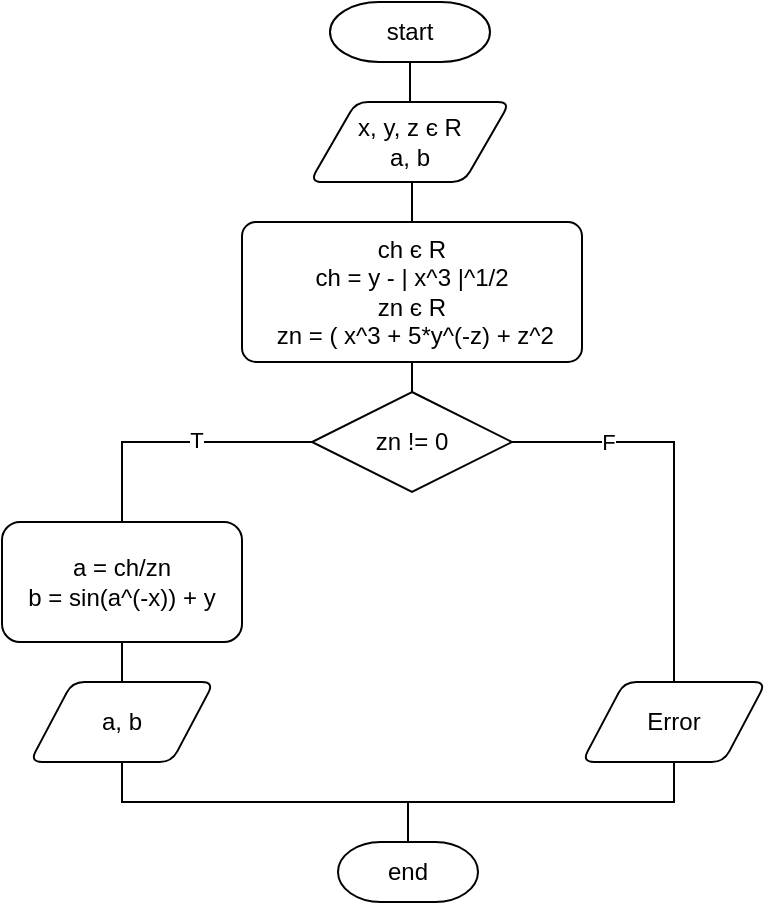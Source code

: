 <mxfile version="15.5.6" type="github" pages="2"><diagram id="QHO5iVVv6n4WQkDFUPm5" name="Завдання 1"><mxGraphModel dx="946" dy="645" grid="1" gridSize="10" guides="1" tooltips="1" connect="1" arrows="1" fold="1" page="1" pageScale="1" pageWidth="827" pageHeight="1169" math="0" shadow="0"><root><mxCell id="0"/><mxCell id="1" parent="0"/><mxCell id="q0TJtSoYPNFq0nA3VrgX-5" style="edgeStyle=orthogonalEdgeStyle;rounded=0;orthogonalLoop=1;jettySize=auto;html=1;exitX=0.5;exitY=1;exitDx=0;exitDy=0;exitPerimeter=0;entryX=0.5;entryY=0;entryDx=0;entryDy=0;endArrow=none;endFill=0;" parent="1" source="q0TJtSoYPNFq0nA3VrgX-1" target="q0TJtSoYPNFq0nA3VrgX-2" edge="1"><mxGeometry relative="1" as="geometry"/></mxCell><mxCell id="q0TJtSoYPNFq0nA3VrgX-1" value="start" style="strokeWidth=1;html=1;shape=mxgraph.flowchart.terminator;whiteSpace=wrap;" parent="1" vertex="1"><mxGeometry x="374" y="140" width="80" height="30" as="geometry"/></mxCell><mxCell id="kXoYsqr-stDPLjiQyD04-3" style="edgeStyle=orthogonalEdgeStyle;rounded=0;orthogonalLoop=1;jettySize=auto;html=1;exitX=0.5;exitY=1;exitDx=0;exitDy=0;entryX=0.5;entryY=0;entryDx=0;entryDy=0;endArrow=none;endFill=0;" parent="1" source="q0TJtSoYPNFq0nA3VrgX-2" target="q0TJtSoYPNFq0nA3VrgX-10" edge="1"><mxGeometry relative="1" as="geometry"/></mxCell><mxCell id="q0TJtSoYPNFq0nA3VrgX-2" value="x, y, z є R&lt;br&gt;a, b" style="shape=parallelogram;html=1;strokeWidth=1;perimeter=parallelogramPerimeter;whiteSpace=wrap;rounded=1;arcSize=12;size=0.23;" parent="1" vertex="1"><mxGeometry x="364" y="190" width="100" height="40" as="geometry"/></mxCell><mxCell id="kXoYsqr-stDPLjiQyD04-8" style="edgeStyle=orthogonalEdgeStyle;rounded=0;orthogonalLoop=1;jettySize=auto;html=1;exitX=0;exitY=0.5;exitDx=0;exitDy=0;exitPerimeter=0;entryX=0.5;entryY=0;entryDx=0;entryDy=0;endArrow=none;endFill=0;" parent="1" source="q0TJtSoYPNFq0nA3VrgX-6" target="kXoYsqr-stDPLjiQyD04-7" edge="1"><mxGeometry relative="1" as="geometry"/></mxCell><mxCell id="kXoYsqr-stDPLjiQyD04-9" value="T" style="edgeLabel;html=1;align=center;verticalAlign=middle;resizable=0;points=[];" parent="kXoYsqr-stDPLjiQyD04-8" vertex="1" connectable="0"><mxGeometry x="-0.138" y="-1" relative="1" as="geometry"><mxPoint as="offset"/></mxGeometry></mxCell><mxCell id="kXoYsqr-stDPLjiQyD04-11" style="edgeStyle=orthogonalEdgeStyle;rounded=0;orthogonalLoop=1;jettySize=auto;html=1;exitX=1;exitY=0.5;exitDx=0;exitDy=0;exitPerimeter=0;entryX=0.5;entryY=0;entryDx=0;entryDy=0;endArrow=none;endFill=0;" parent="1" source="q0TJtSoYPNFq0nA3VrgX-6" target="kXoYsqr-stDPLjiQyD04-2" edge="1"><mxGeometry relative="1" as="geometry"/></mxCell><mxCell id="kXoYsqr-stDPLjiQyD04-12" value="F" style="edgeLabel;html=1;align=center;verticalAlign=middle;resizable=0;points=[];" parent="kXoYsqr-stDPLjiQyD04-11" vertex="1" connectable="0"><mxGeometry x="-0.522" relative="1" as="geometry"><mxPoint as="offset"/></mxGeometry></mxCell><mxCell id="q0TJtSoYPNFq0nA3VrgX-6" value="zn != 0" style="strokeWidth=1;html=1;shape=mxgraph.flowchart.decision;whiteSpace=wrap;" parent="1" vertex="1"><mxGeometry x="365" y="335" width="100" height="50" as="geometry"/></mxCell><mxCell id="q0TJtSoYPNFq0nA3VrgX-8" style="edgeStyle=orthogonalEdgeStyle;rounded=0;orthogonalLoop=1;jettySize=auto;html=1;exitX=0.5;exitY=1;exitDx=0;exitDy=0;exitPerimeter=0;endArrow=none;endFill=0;" parent="1" source="q0TJtSoYPNFq0nA3VrgX-6" target="q0TJtSoYPNFq0nA3VrgX-6" edge="1"><mxGeometry relative="1" as="geometry"/></mxCell><mxCell id="kXoYsqr-stDPLjiQyD04-5" style="edgeStyle=orthogonalEdgeStyle;rounded=0;orthogonalLoop=1;jettySize=auto;html=1;exitX=0.5;exitY=1;exitDx=0;exitDy=0;entryX=0.5;entryY=0;entryDx=0;entryDy=0;entryPerimeter=0;endArrow=none;endFill=0;" parent="1" source="q0TJtSoYPNFq0nA3VrgX-10" target="q0TJtSoYPNFq0nA3VrgX-6" edge="1"><mxGeometry relative="1" as="geometry"/></mxCell><mxCell id="q0TJtSoYPNFq0nA3VrgX-10" value="ch є R&lt;br&gt;ch = y - | x^3 |^1/2&lt;br&gt;zn&amp;nbsp;є R&lt;br&gt;&amp;nbsp;zn = ( x^3 + 5*y^(-z) + z^2" style="rounded=1;whiteSpace=wrap;html=1;absoluteArcSize=1;arcSize=14;strokeWidth=1;" parent="1" vertex="1"><mxGeometry x="330" y="250" width="170" height="70" as="geometry"/></mxCell><mxCell id="kXoYsqr-stDPLjiQyD04-13" style="edgeStyle=orthogonalEdgeStyle;rounded=0;orthogonalLoop=1;jettySize=auto;html=1;exitX=0.5;exitY=1;exitDx=0;exitDy=0;entryX=0.5;entryY=0;entryDx=0;entryDy=0;entryPerimeter=0;endArrow=none;endFill=0;" parent="1" source="q0TJtSoYPNFq0nA3VrgX-13" target="q0TJtSoYPNFq0nA3VrgX-16" edge="1"><mxGeometry relative="1" as="geometry"/></mxCell><mxCell id="q0TJtSoYPNFq0nA3VrgX-13" value="a, b" style="shape=parallelogram;html=1;strokeWidth=1;perimeter=parallelogramPerimeter;whiteSpace=wrap;rounded=1;arcSize=12;size=0.23;" parent="1" vertex="1"><mxGeometry x="224" y="480" width="92" height="40" as="geometry"/></mxCell><mxCell id="q0TJtSoYPNFq0nA3VrgX-16" value="end" style="strokeWidth=1;html=1;shape=mxgraph.flowchart.terminator;whiteSpace=wrap;" parent="1" vertex="1"><mxGeometry x="378" y="560" width="70" height="30" as="geometry"/></mxCell><mxCell id="kXoYsqr-stDPLjiQyD04-14" style="edgeStyle=orthogonalEdgeStyle;rounded=0;orthogonalLoop=1;jettySize=auto;html=1;exitX=0.5;exitY=1;exitDx=0;exitDy=0;endArrow=none;endFill=0;" parent="1" source="kXoYsqr-stDPLjiQyD04-2" edge="1"><mxGeometry relative="1" as="geometry"><mxPoint x="410" y="540" as="targetPoint"/><Array as="points"><mxPoint x="546" y="540"/></Array></mxGeometry></mxCell><mxCell id="kXoYsqr-stDPLjiQyD04-2" value="Error" style="shape=parallelogram;html=1;strokeWidth=1;perimeter=parallelogramPerimeter;whiteSpace=wrap;rounded=1;arcSize=12;size=0.23;" parent="1" vertex="1"><mxGeometry x="500" y="480" width="92" height="40" as="geometry"/></mxCell><mxCell id="kXoYsqr-stDPLjiQyD04-10" style="edgeStyle=orthogonalEdgeStyle;rounded=0;orthogonalLoop=1;jettySize=auto;html=1;exitX=0.5;exitY=1;exitDx=0;exitDy=0;entryX=0.5;entryY=0;entryDx=0;entryDy=0;endArrow=none;endFill=0;" parent="1" source="kXoYsqr-stDPLjiQyD04-7" target="q0TJtSoYPNFq0nA3VrgX-13" edge="1"><mxGeometry relative="1" as="geometry"/></mxCell><mxCell id="kXoYsqr-stDPLjiQyD04-7" value="a = ch/zn&lt;br&gt;b = sin(a^(-x)) + y" style="rounded=1;whiteSpace=wrap;html=1;" parent="1" vertex="1"><mxGeometry x="210" y="400" width="120" height="60" as="geometry"/></mxCell></root></mxGraphModel></diagram><diagram id="7WRIl9XUoEoJtN2Lx1Mn" name="Завдання 2"><mxGraphModel dx="946" dy="645" grid="1" gridSize="10" guides="1" tooltips="1" connect="1" arrows="1" fold="1" page="1" pageScale="1" pageWidth="827" pageHeight="1169" math="0" shadow="0"><root><mxCell id="qN0b9PBDhYJ8KRK4E0lM-0"/><mxCell id="qN0b9PBDhYJ8KRK4E0lM-1" parent="qN0b9PBDhYJ8KRK4E0lM-0"/><mxCell id="_SmRuDnTzsaZjNG32IiH-2" style="edgeStyle=orthogonalEdgeStyle;rounded=0;orthogonalLoop=1;jettySize=auto;html=1;exitX=0.5;exitY=1;exitDx=0;exitDy=0;exitPerimeter=0;entryX=0.5;entryY=0;entryDx=0;entryDy=0;endArrow=none;endFill=0;" parent="qN0b9PBDhYJ8KRK4E0lM-1" source="_SmRuDnTzsaZjNG32IiH-0" target="_SmRuDnTzsaZjNG32IiH-1" edge="1"><mxGeometry relative="1" as="geometry"/></mxCell><mxCell id="_SmRuDnTzsaZjNG32IiH-0" value="start" style="strokeWidth=1;html=1;shape=mxgraph.flowchart.start_2;whiteSpace=wrap;" parent="qN0b9PBDhYJ8KRK4E0lM-1" vertex="1"><mxGeometry x="384" y="30" width="60" height="20" as="geometry"/></mxCell><mxCell id="fnRSVF5cPiXBX2AjHpUT-1" style="edgeStyle=orthogonalEdgeStyle;rounded=0;orthogonalLoop=1;jettySize=auto;html=1;exitX=0.5;exitY=1;exitDx=0;exitDy=0;entryX=0.5;entryY=0;entryDx=0;entryDy=0;entryPerimeter=0;endArrow=none;endFill=0;" parent="qN0b9PBDhYJ8KRK4E0lM-1" source="_SmRuDnTzsaZjNG32IiH-1" target="fnRSVF5cPiXBX2AjHpUT-0" edge="1"><mxGeometry relative="1" as="geometry"/></mxCell><mxCell id="_SmRuDnTzsaZjNG32IiH-1" value="d, m, y &amp;nbsp;є N" style="shape=parallelogram;html=1;strokeWidth=1;perimeter=parallelogramPerimeter;whiteSpace=wrap;rounded=1;arcSize=12;size=0.214;" parent="qN0b9PBDhYJ8KRK4E0lM-1" vertex="1"><mxGeometry x="367" y="60" width="94" height="20" as="geometry"/></mxCell><mxCell id="fnRSVF5cPiXBX2AjHpUT-11" style="edgeStyle=orthogonalEdgeStyle;rounded=0;orthogonalLoop=1;jettySize=auto;html=1;exitX=0;exitY=0.5;exitDx=0;exitDy=0;exitPerimeter=0;entryX=0.5;entryY=0;entryDx=0;entryDy=0;endArrow=none;endFill=0;" parent="qN0b9PBDhYJ8KRK4E0lM-1" source="fnRSVF5cPiXBX2AjHpUT-0" target="fnRSVF5cPiXBX2AjHpUT-6" edge="1"><mxGeometry relative="1" as="geometry"/></mxCell><mxCell id="fnRSVF5cPiXBX2AjHpUT-22" value="T" style="edgeLabel;html=1;align=center;verticalAlign=middle;resizable=0;points=[];" parent="fnRSVF5cPiXBX2AjHpUT-11" vertex="1" connectable="0"><mxGeometry x="-0.733" y="2" relative="1" as="geometry"><mxPoint x="18" y="-7" as="offset"/></mxGeometry></mxCell><mxCell id="fnRSVF5cPiXBX2AjHpUT-12" style="edgeStyle=orthogonalEdgeStyle;rounded=0;orthogonalLoop=1;jettySize=auto;html=1;exitX=1;exitY=0.5;exitDx=0;exitDy=0;exitPerimeter=0;entryX=0.5;entryY=0;entryDx=0;entryDy=0;entryPerimeter=0;endArrow=none;endFill=0;" parent="qN0b9PBDhYJ8KRK4E0lM-1" source="fnRSVF5cPiXBX2AjHpUT-0" target="fnRSVF5cPiXBX2AjHpUT-2" edge="1"><mxGeometry relative="1" as="geometry"/></mxCell><mxCell id="fnRSVF5cPiXBX2AjHpUT-26" value="F" style="edgeLabel;html=1;align=center;verticalAlign=middle;resizable=0;points=[];" parent="fnRSVF5cPiXBX2AjHpUT-12" vertex="1" connectable="0"><mxGeometry x="-0.299" y="-1" relative="1" as="geometry"><mxPoint as="offset"/></mxGeometry></mxCell><mxCell id="fnRSVF5cPiXBX2AjHpUT-0" value="&lt;br&gt;m == 1 || 3 || &amp;nbsp;5 || 7 || 8 ||10 || 12&lt;br&gt;&amp;nbsp;d &amp;lt;= 31&amp;nbsp;" style="strokeWidth=1;html=1;shape=mxgraph.flowchart.decision;whiteSpace=wrap;" parent="qN0b9PBDhYJ8KRK4E0lM-1" vertex="1"><mxGeometry x="314.5" y="90" width="199" height="70" as="geometry"/></mxCell><mxCell id="fnRSVF5cPiXBX2AjHpUT-13" style="edgeStyle=orthogonalEdgeStyle;rounded=0;orthogonalLoop=1;jettySize=auto;html=1;exitX=1;exitY=0.5;exitDx=0;exitDy=0;exitPerimeter=0;entryX=0.5;entryY=0;entryDx=0;entryDy=0;entryPerimeter=0;endArrow=none;endFill=0;" parent="qN0b9PBDhYJ8KRK4E0lM-1" source="fnRSVF5cPiXBX2AjHpUT-2" target="fnRSVF5cPiXBX2AjHpUT-4" edge="1"><mxGeometry relative="1" as="geometry"/></mxCell><mxCell id="fnRSVF5cPiXBX2AjHpUT-27" value="F" style="edgeLabel;html=1;align=center;verticalAlign=middle;resizable=0;points=[];" parent="fnRSVF5cPiXBX2AjHpUT-13" vertex="1" connectable="0"><mxGeometry x="-0.274" y="2" relative="1" as="geometry"><mxPoint as="offset"/></mxGeometry></mxCell><mxCell id="fnRSVF5cPiXBX2AjHpUT-14" style="edgeStyle=orthogonalEdgeStyle;rounded=0;orthogonalLoop=1;jettySize=auto;html=1;exitX=0;exitY=0.5;exitDx=0;exitDy=0;exitPerimeter=0;endArrow=none;endFill=0;entryX=0.5;entryY=0;entryDx=0;entryDy=0;" parent="qN0b9PBDhYJ8KRK4E0lM-1" source="fnRSVF5cPiXBX2AjHpUT-2" target="fnRSVF5cPiXBX2AjHpUT-6" edge="1"><mxGeometry relative="1" as="geometry"><mxPoint x="210" y="190" as="targetPoint"/></mxGeometry></mxCell><mxCell id="fnRSVF5cPiXBX2AjHpUT-23" value="T" style="edgeLabel;html=1;align=center;verticalAlign=middle;resizable=0;points=[];" parent="fnRSVF5cPiXBX2AjHpUT-14" vertex="1" connectable="0"><mxGeometry x="-0.416" y="-4" relative="1" as="geometry"><mxPoint as="offset"/></mxGeometry></mxCell><mxCell id="fnRSVF5cPiXBX2AjHpUT-2" value="&lt;span&gt;&lt;br&gt;m == 4 || 6 || &amp;nbsp;9 || 11&amp;nbsp;&lt;/span&gt;&lt;br&gt;&lt;span&gt;&amp;nbsp;d &amp;lt;= 30&amp;nbsp;&lt;/span&gt;" style="strokeWidth=1;html=1;shape=mxgraph.flowchart.decision;whiteSpace=wrap;" parent="qN0b9PBDhYJ8KRK4E0lM-1" vertex="1"><mxGeometry x="461" y="160" width="180" height="60" as="geometry"/></mxCell><mxCell id="fnRSVF5cPiXBX2AjHpUT-16" style="edgeStyle=orthogonalEdgeStyle;rounded=0;orthogonalLoop=1;jettySize=auto;html=1;exitX=0;exitY=0.5;exitDx=0;exitDy=0;exitPerimeter=0;entryX=1;entryY=0.5;entryDx=0;entryDy=0;endArrow=none;endFill=0;" parent="qN0b9PBDhYJ8KRK4E0lM-1" source="fnRSVF5cPiXBX2AjHpUT-3" target="fnRSVF5cPiXBX2AjHpUT-6" edge="1"><mxGeometry relative="1" as="geometry"><Array as="points"><mxPoint x="280" y="325"/><mxPoint x="280" y="415"/></Array></mxGeometry></mxCell><mxCell id="fnRSVF5cPiXBX2AjHpUT-25" value="T" style="edgeLabel;html=1;align=center;verticalAlign=middle;resizable=0;points=[];" parent="fnRSVF5cPiXBX2AjHpUT-16" vertex="1" connectable="0"><mxGeometry x="0.024" y="3" relative="1" as="geometry"><mxPoint x="3" y="-3" as="offset"/></mxGeometry></mxCell><mxCell id="fnRSVF5cPiXBX2AjHpUT-18" style="edgeStyle=orthogonalEdgeStyle;rounded=0;orthogonalLoop=1;jettySize=auto;html=1;exitX=1;exitY=0.5;exitDx=0;exitDy=0;exitPerimeter=0;entryX=0.5;entryY=0;entryDx=0;entryDy=0;endArrow=none;endFill=0;" parent="qN0b9PBDhYJ8KRK4E0lM-1" source="fnRSVF5cPiXBX2AjHpUT-3" target="fnRSVF5cPiXBX2AjHpUT-7" edge="1"><mxGeometry relative="1" as="geometry"/></mxCell><mxCell id="fnRSVF5cPiXBX2AjHpUT-29" value="F" style="edgeLabel;html=1;align=center;verticalAlign=middle;resizable=0;points=[];" parent="fnRSVF5cPiXBX2AjHpUT-18" vertex="1" connectable="0"><mxGeometry x="-0.552" relative="1" as="geometry"><mxPoint as="offset"/></mxGeometry></mxCell><mxCell id="fnRSVF5cPiXBX2AjHpUT-3" value="&lt;span&gt;m == 2&lt;/span&gt;&lt;br&gt;&lt;span&gt;d&amp;lt;=29&lt;/span&gt;&lt;br&gt;&lt;span&gt;y%4!=0&lt;/span&gt;" style="strokeWidth=1;html=1;shape=mxgraph.flowchart.decision;whiteSpace=wrap;" parent="qN0b9PBDhYJ8KRK4E0lM-1" vertex="1"><mxGeometry x="736.5" y="290" width="100" height="70" as="geometry"/></mxCell><mxCell id="fnRSVF5cPiXBX2AjHpUT-15" style="edgeStyle=orthogonalEdgeStyle;rounded=0;orthogonalLoop=1;jettySize=auto;html=1;exitX=0;exitY=0.5;exitDx=0;exitDy=0;exitPerimeter=0;entryX=0.5;entryY=0;entryDx=0;entryDy=0;endArrow=none;endFill=0;" parent="qN0b9PBDhYJ8KRK4E0lM-1" source="fnRSVF5cPiXBX2AjHpUT-4" target="fnRSVF5cPiXBX2AjHpUT-6" edge="1"><mxGeometry relative="1" as="geometry"/></mxCell><mxCell id="fnRSVF5cPiXBX2AjHpUT-24" value="T" style="edgeLabel;html=1;align=center;verticalAlign=middle;resizable=0;points=[];" parent="fnRSVF5cPiXBX2AjHpUT-15" vertex="1" connectable="0"><mxGeometry x="-0.04" relative="1" as="geometry"><mxPoint as="offset"/></mxGeometry></mxCell><mxCell id="fnRSVF5cPiXBX2AjHpUT-17" style="edgeStyle=orthogonalEdgeStyle;rounded=0;orthogonalLoop=1;jettySize=auto;html=1;exitX=1;exitY=0.5;exitDx=0;exitDy=0;exitPerimeter=0;entryX=0.5;entryY=0;entryDx=0;entryDy=0;entryPerimeter=0;endArrow=none;endFill=0;" parent="qN0b9PBDhYJ8KRK4E0lM-1" source="fnRSVF5cPiXBX2AjHpUT-4" target="fnRSVF5cPiXBX2AjHpUT-3" edge="1"><mxGeometry relative="1" as="geometry"/></mxCell><mxCell id="fnRSVF5cPiXBX2AjHpUT-28" value="F" style="edgeLabel;html=1;align=center;verticalAlign=middle;resizable=0;points=[];" parent="fnRSVF5cPiXBX2AjHpUT-17" vertex="1" connectable="0"><mxGeometry x="-0.413" relative="1" as="geometry"><mxPoint as="offset"/></mxGeometry></mxCell><mxCell id="fnRSVF5cPiXBX2AjHpUT-4" value="m == 2&lt;br&gt;d&amp;lt;=28&lt;br&gt;y%4==0" style="strokeWidth=1;html=1;shape=mxgraph.flowchart.decision;whiteSpace=wrap;" parent="qN0b9PBDhYJ8KRK4E0lM-1" vertex="1"><mxGeometry x="620" y="220" width="116.5" height="70" as="geometry"/></mxCell><mxCell id="fnRSVF5cPiXBX2AjHpUT-30" style="edgeStyle=orthogonalEdgeStyle;rounded=0;orthogonalLoop=1;jettySize=auto;html=1;exitX=0.5;exitY=1;exitDx=0;exitDy=0;entryX=0.5;entryY=0;entryDx=0;entryDy=0;entryPerimeter=0;endArrow=none;endFill=0;" parent="qN0b9PBDhYJ8KRK4E0lM-1" source="fnRSVF5cPiXBX2AjHpUT-6" target="fnRSVF5cPiXBX2AjHpUT-21" edge="1"><mxGeometry relative="1" as="geometry"/></mxCell><mxCell id="fnRSVF5cPiXBX2AjHpUT-6" value="&quot;Old date: {0}.{1}.{2}&quot;, d, m, y" style="shape=parallelogram;html=1;strokeWidth=1;perimeter=parallelogramPerimeter;whiteSpace=wrap;rounded=1;arcSize=12;size=0.214;" parent="qN0b9PBDhYJ8KRK4E0lM-1" vertex="1"><mxGeometry x="170" y="400" width="220" height="30" as="geometry"/></mxCell><mxCell id="fnRSVF5cPiXBX2AjHpUT-19" style="edgeStyle=orthogonalEdgeStyle;rounded=0;orthogonalLoop=1;jettySize=auto;html=1;exitX=0.5;exitY=1;exitDx=0;exitDy=0;entryX=0.5;entryY=0;entryDx=0;entryDy=0;entryPerimeter=0;endArrow=none;endFill=0;" parent="qN0b9PBDhYJ8KRK4E0lM-1" source="fnRSVF5cPiXBX2AjHpUT-7" target="fnRSVF5cPiXBX2AjHpUT-10" edge="1"><mxGeometry relative="1" as="geometry"/></mxCell><mxCell id="fnRSVF5cPiXBX2AjHpUT-7" value="&quot;Incorrect data entered&quot;" style="shape=parallelogram;html=1;strokeWidth=1;perimeter=parallelogramPerimeter;whiteSpace=wrap;rounded=1;arcSize=12;size=0.214;" parent="qN0b9PBDhYJ8KRK4E0lM-1" vertex="1"><mxGeometry x="770" y="400" width="220" height="30" as="geometry"/></mxCell><mxCell id="fnRSVF5cPiXBX2AjHpUT-10" value="1" style="strokeWidth=1;html=1;shape=mxgraph.flowchart.start_2;whiteSpace=wrap;" parent="qN0b9PBDhYJ8KRK4E0lM-1" vertex="1"><mxGeometry x="865" y="450" width="30" height="30" as="geometry"/></mxCell><mxCell id="fnRSVF5cPiXBX2AjHpUT-32" style="edgeStyle=orthogonalEdgeStyle;rounded=0;orthogonalLoop=1;jettySize=auto;html=1;exitX=0;exitY=0.5;exitDx=0;exitDy=0;exitPerimeter=0;entryX=0.5;entryY=0;entryDx=0;entryDy=0;endArrow=none;endFill=0;" parent="qN0b9PBDhYJ8KRK4E0lM-1" source="fnRSVF5cPiXBX2AjHpUT-21" target="fnRSVF5cPiXBX2AjHpUT-31" edge="1"><mxGeometry relative="1" as="geometry"/></mxCell><mxCell id="fnRSVF5cPiXBX2AjHpUT-38" value="T" style="edgeLabel;html=1;align=center;verticalAlign=middle;resizable=0;points=[];" parent="fnRSVF5cPiXBX2AjHpUT-32" vertex="1" connectable="0"><mxGeometry x="-0.173" y="3" relative="1" as="geometry"><mxPoint y="-3" as="offset"/></mxGeometry></mxCell><mxCell id="7ShyhSJsfUwNxM-jzDIO-40" style="edgeStyle=orthogonalEdgeStyle;rounded=0;orthogonalLoop=1;jettySize=auto;html=1;exitX=1;exitY=0.5;exitDx=0;exitDy=0;exitPerimeter=0;endArrow=none;endFill=0;" parent="qN0b9PBDhYJ8KRK4E0lM-1" source="fnRSVF5cPiXBX2AjHpUT-21" target="7ShyhSJsfUwNxM-jzDIO-39" edge="1"><mxGeometry relative="1" as="geometry"/></mxCell><mxCell id="7ShyhSJsfUwNxM-jzDIO-41" value="F" style="edgeLabel;html=1;align=center;verticalAlign=middle;resizable=0;points=[];" parent="7ShyhSJsfUwNxM-jzDIO-40" vertex="1" connectable="0"><mxGeometry x="-0.33" y="4" relative="1" as="geometry"><mxPoint y="4" as="offset"/></mxGeometry></mxCell><mxCell id="fnRSVF5cPiXBX2AjHpUT-21" value="y &amp;gt;= 1582 &amp;amp;&amp;amp; y &amp;lt; 1700" style="strokeWidth=1;html=1;shape=mxgraph.flowchart.decision;whiteSpace=wrap;" parent="qN0b9PBDhYJ8KRK4E0lM-1" vertex="1"><mxGeometry x="203" y="440" width="154" height="65" as="geometry"/></mxCell><mxCell id="fnRSVF5cPiXBX2AjHpUT-45" style="edgeStyle=orthogonalEdgeStyle;rounded=0;orthogonalLoop=1;jettySize=auto;html=1;exitX=0.5;exitY=1;exitDx=0;exitDy=0;entryX=0.5;entryY=0;entryDx=0;entryDy=0;entryPerimeter=0;endArrow=none;endFill=0;" parent="qN0b9PBDhYJ8KRK4E0lM-1" source="fnRSVF5cPiXBX2AjHpUT-31" target="fnRSVF5cPiXBX2AjHpUT-44" edge="1"><mxGeometry relative="1" as="geometry"/></mxCell><mxCell id="fnRSVF5cPiXBX2AjHpUT-31" value="d += 10" style="rounded=1;whiteSpace=wrap;html=1;absoluteArcSize=1;arcSize=14;strokeWidth=1;" parent="qN0b9PBDhYJ8KRK4E0lM-1" vertex="1"><mxGeometry x="80" y="510" width="100" height="20" as="geometry"/></mxCell><mxCell id="fnRSVF5cPiXBX2AjHpUT-37" value="T" style="edgeStyle=orthogonalEdgeStyle;rounded=0;orthogonalLoop=1;jettySize=auto;html=1;exitX=0;exitY=0.5;exitDx=0;exitDy=0;exitPerimeter=0;entryX=0.5;entryY=0;entryDx=0;entryDy=0;endArrow=none;endFill=0;" parent="qN0b9PBDhYJ8KRK4E0lM-1" source="fnRSVF5cPiXBX2AjHpUT-33" target="fnRSVF5cPiXBX2AjHpUT-36" edge="1"><mxGeometry x="-0.446" relative="1" as="geometry"><mxPoint x="1" as="offset"/></mxGeometry></mxCell><mxCell id="fnRSVF5cPiXBX2AjHpUT-42" style="edgeStyle=orthogonalEdgeStyle;rounded=0;orthogonalLoop=1;jettySize=auto;html=1;exitX=1;exitY=0.5;exitDx=0;exitDy=0;exitPerimeter=0;entryX=0.5;entryY=0;entryDx=0;entryDy=0;entryPerimeter=0;endArrow=none;endFill=0;" parent="qN0b9PBDhYJ8KRK4E0lM-1" source="fnRSVF5cPiXBX2AjHpUT-33" target="fnRSVF5cPiXBX2AjHpUT-41" edge="1"><mxGeometry relative="1" as="geometry"/></mxCell><mxCell id="fnRSVF5cPiXBX2AjHpUT-43" value="F" style="edgeLabel;html=1;align=center;verticalAlign=middle;resizable=0;points=[];" parent="fnRSVF5cPiXBX2AjHpUT-42" vertex="1" connectable="0"><mxGeometry x="-0.4" y="-3" relative="1" as="geometry"><mxPoint y="-3" as="offset"/></mxGeometry></mxCell><mxCell id="fnRSVF5cPiXBX2AjHpUT-33" value="d &amp;gt; 31&lt;br&gt;m == 3 || 5 || 7 || 8 || 10&lt;br&gt;&lt;br&gt;" style="strokeWidth=1;html=1;shape=mxgraph.flowchart.decision;whiteSpace=wrap;" parent="qN0b9PBDhYJ8KRK4E0lM-1" vertex="1"><mxGeometry x="1086.5" y="120" width="157" height="60" as="geometry"/></mxCell><mxCell id="7ShyhSJsfUwNxM-jzDIO-33" style="edgeStyle=orthogonalEdgeStyle;rounded=0;orthogonalLoop=1;jettySize=auto;html=1;exitX=0.5;exitY=1;exitDx=0;exitDy=0;entryX=0.5;entryY=0;entryDx=0;entryDy=0;endArrow=none;endFill=0;" parent="qN0b9PBDhYJ8KRK4E0lM-1" source="fnRSVF5cPiXBX2AjHpUT-36" target="7ShyhSJsfUwNxM-jzDIO-32" edge="1"><mxGeometry relative="1" as="geometry"><Array as="points"><mxPoint x="1040" y="470"/><mxPoint x="1160" y="470"/></Array></mxGeometry></mxCell><mxCell id="fnRSVF5cPiXBX2AjHpUT-36" value="&lt;div&gt;m += 1&lt;/div&gt;&lt;div&gt;d -= 31&lt;/div&gt;" style="rounded=1;whiteSpace=wrap;html=1;absoluteArcSize=1;arcSize=14;strokeWidth=1;" parent="qN0b9PBDhYJ8KRK4E0lM-1" vertex="1"><mxGeometry x="990" y="185" width="100" height="30" as="geometry"/></mxCell><mxCell id="7ShyhSJsfUwNxM-jzDIO-5" style="edgeStyle=orthogonalEdgeStyle;rounded=0;orthogonalLoop=1;jettySize=auto;html=1;exitX=0;exitY=0.5;exitDx=0;exitDy=0;exitPerimeter=0;entryX=0.5;entryY=0;entryDx=0;entryDy=0;endArrow=none;endFill=0;" parent="qN0b9PBDhYJ8KRK4E0lM-1" source="fnRSVF5cPiXBX2AjHpUT-41" target="7ShyhSJsfUwNxM-jzDIO-3" edge="1"><mxGeometry relative="1" as="geometry"/></mxCell><mxCell id="7ShyhSJsfUwNxM-jzDIO-6" value="T" style="edgeLabel;html=1;align=center;verticalAlign=middle;resizable=0;points=[];" parent="7ShyhSJsfUwNxM-jzDIO-5" vertex="1" connectable="0"><mxGeometry x="-0.429" y="5" relative="1" as="geometry"><mxPoint y="-5" as="offset"/></mxGeometry></mxCell><mxCell id="7ShyhSJsfUwNxM-jzDIO-8" value="F" style="edgeStyle=orthogonalEdgeStyle;rounded=0;orthogonalLoop=1;jettySize=auto;html=1;exitX=1;exitY=0.5;exitDx=0;exitDy=0;exitPerimeter=0;entryX=0.5;entryY=0;entryDx=0;entryDy=0;entryPerimeter=0;endArrow=none;endFill=0;" parent="qN0b9PBDhYJ8KRK4E0lM-1" source="fnRSVF5cPiXBX2AjHpUT-41" target="7ShyhSJsfUwNxM-jzDIO-7" edge="1"><mxGeometry x="-0.265" relative="1" as="geometry"><mxPoint as="offset"/></mxGeometry></mxCell><mxCell id="fnRSVF5cPiXBX2AjHpUT-41" value="d &amp;gt; 30&lt;br&gt;m == 4 || 6 || 9 || 11&lt;br&gt;&amp;nbsp;" style="strokeWidth=1;html=1;shape=mxgraph.flowchart.decision;whiteSpace=wrap;" parent="qN0b9PBDhYJ8KRK4E0lM-1" vertex="1"><mxGeometry x="1220" y="170" width="154" height="50" as="geometry"/></mxCell><mxCell id="7ShyhSJsfUwNxM-jzDIO-93" style="edgeStyle=orthogonalEdgeStyle;rounded=0;orthogonalLoop=1;jettySize=auto;html=1;exitX=0.5;exitY=1;exitDx=0;exitDy=0;exitPerimeter=0;entryX=0.5;entryY=0;entryDx=0;entryDy=0;endArrow=none;endFill=0;" parent="qN0b9PBDhYJ8KRK4E0lM-1" source="fnRSVF5cPiXBX2AjHpUT-44" target="7ShyhSJsfUwNxM-jzDIO-92" edge="1"><mxGeometry relative="1" as="geometry"><Array as="points"><mxPoint x="130" y="950"/><mxPoint x="414" y="950"/></Array></mxGeometry></mxCell><mxCell id="fnRSVF5cPiXBX2AjHpUT-44" value="2" style="strokeWidth=1;html=1;shape=mxgraph.flowchart.start_2;whiteSpace=wrap;" parent="qN0b9PBDhYJ8KRK4E0lM-1" vertex="1"><mxGeometry x="115" y="550" width="30" height="30" as="geometry"/></mxCell><mxCell id="7ShyhSJsfUwNxM-jzDIO-1" style="edgeStyle=orthogonalEdgeStyle;rounded=0;orthogonalLoop=1;jettySize=auto;html=1;exitX=0.5;exitY=1;exitDx=0;exitDy=0;exitPerimeter=0;entryX=0.5;entryY=0;entryDx=0;entryDy=0;entryPerimeter=0;endArrow=none;endFill=0;" parent="qN0b9PBDhYJ8KRK4E0lM-1" source="7ShyhSJsfUwNxM-jzDIO-0" target="fnRSVF5cPiXBX2AjHpUT-33" edge="1"><mxGeometry relative="1" as="geometry"/></mxCell><mxCell id="7ShyhSJsfUwNxM-jzDIO-0" value="2" style="strokeWidth=1;html=1;shape=mxgraph.flowchart.start_2;whiteSpace=wrap;" parent="qN0b9PBDhYJ8KRK4E0lM-1" vertex="1"><mxGeometry x="1150" y="70" width="30" height="30" as="geometry"/></mxCell><mxCell id="7ShyhSJsfUwNxM-jzDIO-34" style="edgeStyle=orthogonalEdgeStyle;rounded=0;orthogonalLoop=1;jettySize=auto;html=1;exitX=0.5;exitY=1;exitDx=0;exitDy=0;endArrow=none;endFill=0;" parent="qN0b9PBDhYJ8KRK4E0lM-1" source="7ShyhSJsfUwNxM-jzDIO-3" edge="1"><mxGeometry relative="1" as="geometry"><mxPoint x="1160" y="490" as="targetPoint"/><Array as="points"><mxPoint x="1160" y="500"/></Array></mxGeometry></mxCell><mxCell id="7ShyhSJsfUwNxM-jzDIO-3" value="&lt;div&gt;m += 1&lt;/div&gt;&lt;div&gt;d -= 30&lt;/div&gt;" style="rounded=1;whiteSpace=wrap;html=1;absoluteArcSize=1;arcSize=14;strokeWidth=1;" parent="qN0b9PBDhYJ8KRK4E0lM-1" vertex="1"><mxGeometry x="1110" y="240" width="100" height="30" as="geometry"/></mxCell><mxCell id="7ShyhSJsfUwNxM-jzDIO-10" style="edgeStyle=orthogonalEdgeStyle;rounded=0;orthogonalLoop=1;jettySize=auto;html=1;exitX=0;exitY=0.5;exitDx=0;exitDy=0;exitPerimeter=0;entryX=0.5;entryY=0;entryDx=0;entryDy=0;endArrow=none;endFill=0;" parent="qN0b9PBDhYJ8KRK4E0lM-1" source="7ShyhSJsfUwNxM-jzDIO-7" target="7ShyhSJsfUwNxM-jzDIO-9" edge="1"><mxGeometry relative="1" as="geometry"/></mxCell><mxCell id="7ShyhSJsfUwNxM-jzDIO-12" value="T" style="edgeLabel;html=1;align=center;verticalAlign=middle;resizable=0;points=[];" parent="7ShyhSJsfUwNxM-jzDIO-10" vertex="1" connectable="0"><mxGeometry x="-0.547" y="-2" relative="1" as="geometry"><mxPoint as="offset"/></mxGeometry></mxCell><mxCell id="7ShyhSJsfUwNxM-jzDIO-15" style="edgeStyle=orthogonalEdgeStyle;rounded=0;orthogonalLoop=1;jettySize=auto;html=1;exitX=1;exitY=0.5;exitDx=0;exitDy=0;exitPerimeter=0;entryX=0.5;entryY=0;entryDx=0;entryDy=0;entryPerimeter=0;endArrow=none;endFill=0;" parent="qN0b9PBDhYJ8KRK4E0lM-1" source="7ShyhSJsfUwNxM-jzDIO-7" target="7ShyhSJsfUwNxM-jzDIO-14" edge="1"><mxGeometry relative="1" as="geometry"/></mxCell><mxCell id="7ShyhSJsfUwNxM-jzDIO-16" value="F" style="edgeLabel;html=1;align=center;verticalAlign=middle;resizable=0;points=[];" parent="7ShyhSJsfUwNxM-jzDIO-15" vertex="1" connectable="0"><mxGeometry x="-0.413" y="-1" relative="1" as="geometry"><mxPoint as="offset"/></mxGeometry></mxCell><mxCell id="7ShyhSJsfUwNxM-jzDIO-7" value="d &amp;gt; 29&lt;br&gt;m == 2&amp;nbsp;&lt;br&gt;y%4==0&amp;nbsp;" style="strokeWidth=1;html=1;shape=mxgraph.flowchart.decision;whiteSpace=wrap;" parent="qN0b9PBDhYJ8KRK4E0lM-1" vertex="1"><mxGeometry x="1380" y="220" width="100" height="70" as="geometry"/></mxCell><mxCell id="7ShyhSJsfUwNxM-jzDIO-35" style="edgeStyle=orthogonalEdgeStyle;rounded=0;orthogonalLoop=1;jettySize=auto;html=1;exitX=0.5;exitY=1;exitDx=0;exitDy=0;endArrow=none;endFill=0;" parent="qN0b9PBDhYJ8KRK4E0lM-1" source="7ShyhSJsfUwNxM-jzDIO-9" edge="1"><mxGeometry relative="1" as="geometry"><mxPoint x="1140" y="500" as="targetPoint"/><Array as="points"><mxPoint x="1340" y="470"/><mxPoint x="1160" y="470"/><mxPoint x="1160" y="500"/></Array></mxGeometry></mxCell><mxCell id="7ShyhSJsfUwNxM-jzDIO-9" value="&lt;div&gt;m += 1&lt;/div&gt;&lt;div&gt;d -= 29&lt;/div&gt;" style="rounded=1;whiteSpace=wrap;html=1;absoluteArcSize=1;arcSize=14;strokeWidth=1;" parent="qN0b9PBDhYJ8KRK4E0lM-1" vertex="1"><mxGeometry x="1290" y="300" width="100" height="30" as="geometry"/></mxCell><mxCell id="7ShyhSJsfUwNxM-jzDIO-19" style="edgeStyle=orthogonalEdgeStyle;rounded=0;orthogonalLoop=1;jettySize=auto;html=1;exitX=0;exitY=0.5;exitDx=0;exitDy=0;exitPerimeter=0;entryX=0.5;entryY=0;entryDx=0;entryDy=0;endArrow=none;endFill=0;" parent="qN0b9PBDhYJ8KRK4E0lM-1" source="7ShyhSJsfUwNxM-jzDIO-14" target="7ShyhSJsfUwNxM-jzDIO-18" edge="1"><mxGeometry relative="1" as="geometry"/></mxCell><mxCell id="7ShyhSJsfUwNxM-jzDIO-21" value="T" style="edgeLabel;html=1;align=center;verticalAlign=middle;resizable=0;points=[];" parent="7ShyhSJsfUwNxM-jzDIO-19" vertex="1" connectable="0"><mxGeometry x="0.435" y="1" relative="1" as="geometry"><mxPoint x="19" y="-10" as="offset"/></mxGeometry></mxCell><mxCell id="7ShyhSJsfUwNxM-jzDIO-23" style="edgeStyle=orthogonalEdgeStyle;rounded=0;orthogonalLoop=1;jettySize=auto;html=1;exitX=1;exitY=0.5;exitDx=0;exitDy=0;exitPerimeter=0;entryX=0.5;entryY=0;entryDx=0;entryDy=0;entryPerimeter=0;endArrow=none;endFill=0;" parent="qN0b9PBDhYJ8KRK4E0lM-1" source="7ShyhSJsfUwNxM-jzDIO-14" target="7ShyhSJsfUwNxM-jzDIO-22" edge="1"><mxGeometry relative="1" as="geometry"/></mxCell><mxCell id="7ShyhSJsfUwNxM-jzDIO-24" value="F" style="edgeLabel;html=1;align=center;verticalAlign=middle;resizable=0;points=[];" parent="7ShyhSJsfUwNxM-jzDIO-23" vertex="1" connectable="0"><mxGeometry x="-0.486" y="-1" relative="1" as="geometry"><mxPoint as="offset"/></mxGeometry></mxCell><mxCell id="7ShyhSJsfUwNxM-jzDIO-14" value="d &amp;gt; 28&lt;br&gt;m == 2&amp;nbsp;&lt;br&gt;y%4!=0&amp;nbsp;" style="strokeWidth=1;html=1;shape=mxgraph.flowchart.decision;whiteSpace=wrap;" parent="qN0b9PBDhYJ8KRK4E0lM-1" vertex="1"><mxGeometry x="1490" y="280" width="90" height="70" as="geometry"/></mxCell><mxCell id="7ShyhSJsfUwNxM-jzDIO-36" style="edgeStyle=orthogonalEdgeStyle;rounded=0;orthogonalLoop=1;jettySize=auto;html=1;exitX=0.5;exitY=1;exitDx=0;exitDy=0;endArrow=none;endFill=0;" parent="qN0b9PBDhYJ8KRK4E0lM-1" source="7ShyhSJsfUwNxM-jzDIO-18" edge="1"><mxGeometry relative="1" as="geometry"><mxPoint x="1140" y="500" as="targetPoint"/><Array as="points"><mxPoint x="1450" y="470"/><mxPoint x="1160" y="470"/><mxPoint x="1160" y="500"/></Array></mxGeometry></mxCell><mxCell id="7ShyhSJsfUwNxM-jzDIO-18" value="&lt;div&gt;m += 1&lt;/div&gt;&lt;div&gt;d -= 28&lt;/div&gt;" style="rounded=1;whiteSpace=wrap;html=1;absoluteArcSize=1;arcSize=14;strokeWidth=1;" parent="qN0b9PBDhYJ8KRK4E0lM-1" vertex="1"><mxGeometry x="1400" y="350" width="100" height="30" as="geometry"/></mxCell><mxCell id="7ShyhSJsfUwNxM-jzDIO-29" style="edgeStyle=orthogonalEdgeStyle;rounded=0;orthogonalLoop=1;jettySize=auto;html=1;exitX=0;exitY=0.5;exitDx=0;exitDy=0;exitPerimeter=0;entryX=0.5;entryY=0;entryDx=0;entryDy=0;endArrow=none;endFill=0;" parent="qN0b9PBDhYJ8KRK4E0lM-1" source="7ShyhSJsfUwNxM-jzDIO-22" target="7ShyhSJsfUwNxM-jzDIO-28" edge="1"><mxGeometry relative="1" as="geometry"/></mxCell><mxCell id="7ShyhSJsfUwNxM-jzDIO-30" value="T" style="edgeLabel;html=1;align=center;verticalAlign=middle;resizable=0;points=[];" parent="7ShyhSJsfUwNxM-jzDIO-29" vertex="1" connectable="0"><mxGeometry x="-0.6" y="2" relative="1" as="geometry"><mxPoint y="-2" as="offset"/></mxGeometry></mxCell><mxCell id="7ShyhSJsfUwNxM-jzDIO-22" value="d &amp;gt; 31&lt;br&gt;m == 12&amp;nbsp;&amp;nbsp;" style="strokeWidth=1;html=1;shape=mxgraph.flowchart.decision;whiteSpace=wrap;" parent="qN0b9PBDhYJ8KRK4E0lM-1" vertex="1"><mxGeometry x="1580" y="340" width="90" height="50" as="geometry"/></mxCell><mxCell id="7ShyhSJsfUwNxM-jzDIO-37" style="edgeStyle=orthogonalEdgeStyle;rounded=0;orthogonalLoop=1;jettySize=auto;html=1;exitX=0.5;exitY=1;exitDx=0;exitDy=0;endArrow=none;endFill=0;entryX=0.5;entryY=0;entryDx=0;entryDy=0;" parent="qN0b9PBDhYJ8KRK4E0lM-1" source="7ShyhSJsfUwNxM-jzDIO-28" target="7ShyhSJsfUwNxM-jzDIO-32" edge="1"><mxGeometry relative="1" as="geometry"><mxPoint x="1140" y="500" as="targetPoint"/></mxGeometry></mxCell><mxCell id="7ShyhSJsfUwNxM-jzDIO-28" value="&lt;div&gt;m = 1&lt;/div&gt;&lt;div&gt;d -= 31&lt;/div&gt;&lt;div&gt;y +=1&lt;/div&gt;" style="rounded=1;whiteSpace=wrap;html=1;absoluteArcSize=1;arcSize=14;strokeWidth=1;" parent="qN0b9PBDhYJ8KRK4E0lM-1" vertex="1"><mxGeometry x="1510" y="400" width="100" height="40" as="geometry"/></mxCell><mxCell id="7ShyhSJsfUwNxM-jzDIO-32" value="&lt;span&gt;&quot;New date: {0}.{1}.{2}&quot;, d, m, y&lt;/span&gt;" style="shape=parallelogram;html=1;strokeWidth=1;perimeter=parallelogramPerimeter;whiteSpace=wrap;rounded=1;arcSize=12;size=0.23;" parent="qN0b9PBDhYJ8KRK4E0lM-1" vertex="1"><mxGeometry x="1030" y="500" width="260" height="30" as="geometry"/></mxCell><mxCell id="7ShyhSJsfUwNxM-jzDIO-46" value="T" style="edgeStyle=orthogonalEdgeStyle;rounded=0;orthogonalLoop=1;jettySize=auto;html=1;exitX=0;exitY=0.5;exitDx=0;exitDy=0;exitPerimeter=0;endArrow=none;endFill=0;entryX=0.5;entryY=0;entryDx=0;entryDy=0;" parent="qN0b9PBDhYJ8KRK4E0lM-1" source="7ShyhSJsfUwNxM-jzDIO-39" target="7ShyhSJsfUwNxM-jzDIO-52" edge="1"><mxGeometry relative="1" as="geometry"><mxPoint x="305" y="550" as="targetPoint"/></mxGeometry></mxCell><mxCell id="7ShyhSJsfUwNxM-jzDIO-56" value="F" style="edgeStyle=orthogonalEdgeStyle;rounded=0;orthogonalLoop=1;jettySize=auto;html=1;exitX=1;exitY=0.5;exitDx=0;exitDy=0;exitPerimeter=0;endArrow=none;endFill=0;entryX=0.5;entryY=0;entryDx=0;entryDy=0;entryPerimeter=0;" parent="qN0b9PBDhYJ8KRK4E0lM-1" source="7ShyhSJsfUwNxM-jzDIO-39" target="7ShyhSJsfUwNxM-jzDIO-57" edge="1"><mxGeometry x="-0.399" relative="1" as="geometry"><mxPoint x="560" y="590" as="targetPoint"/><mxPoint as="offset"/></mxGeometry></mxCell><mxCell id="7ShyhSJsfUwNxM-jzDIO-39" value="y &amp;gt;= 1700 &amp;amp;&amp;amp; y &amp;lt; 1800" style="strokeWidth=1;html=1;shape=mxgraph.flowchart.decision;whiteSpace=wrap;" parent="qN0b9PBDhYJ8KRK4E0lM-1" vertex="1"><mxGeometry x="357" y="510" width="154" height="65" as="geometry"/></mxCell><mxCell id="7ShyhSJsfUwNxM-jzDIO-94" style="edgeStyle=orthogonalEdgeStyle;rounded=0;orthogonalLoop=1;jettySize=auto;html=1;exitX=0.5;exitY=1;exitDx=0;exitDy=0;exitPerimeter=0;endArrow=none;endFill=0;entryX=0.5;entryY=0;entryDx=0;entryDy=0;" parent="qN0b9PBDhYJ8KRK4E0lM-1" source="7ShyhSJsfUwNxM-jzDIO-43" target="7ShyhSJsfUwNxM-jzDIO-92" edge="1"><mxGeometry relative="1" as="geometry"><mxPoint x="410" y="890" as="targetPoint"/><Array as="points"><mxPoint x="307" y="950"/><mxPoint x="414" y="950"/></Array></mxGeometry></mxCell><mxCell id="7ShyhSJsfUwNxM-jzDIO-43" value="2" style="strokeWidth=1;html=1;shape=mxgraph.flowchart.start_2;whiteSpace=wrap;" parent="qN0b9PBDhYJ8KRK4E0lM-1" vertex="1"><mxGeometry x="292" y="600" width="30" height="30" as="geometry"/></mxCell><mxCell id="7ShyhSJsfUwNxM-jzDIO-98" style="edgeStyle=orthogonalEdgeStyle;rounded=0;orthogonalLoop=1;jettySize=auto;html=1;exitX=0.5;exitY=1;exitDx=0;exitDy=0;exitPerimeter=0;entryX=0.5;entryY=0;entryDx=0;entryDy=0;endArrow=none;endFill=0;" parent="qN0b9PBDhYJ8KRK4E0lM-1" source="7ShyhSJsfUwNxM-jzDIO-47" target="7ShyhSJsfUwNxM-jzDIO-92" edge="1"><mxGeometry relative="1" as="geometry"><Array as="points"><mxPoint x="845" y="950"/><mxPoint x="414" y="950"/></Array></mxGeometry></mxCell><mxCell id="7ShyhSJsfUwNxM-jzDIO-47" value="2" style="strokeWidth=1;html=1;shape=mxgraph.flowchart.start_2;whiteSpace=wrap;" parent="qN0b9PBDhYJ8KRK4E0lM-1" vertex="1"><mxGeometry x="830" y="830" width="30" height="30" as="geometry"/></mxCell><mxCell id="7ShyhSJsfUwNxM-jzDIO-97" style="edgeStyle=orthogonalEdgeStyle;rounded=0;orthogonalLoop=1;jettySize=auto;html=1;exitX=0.5;exitY=1;exitDx=0;exitDy=0;exitPerimeter=0;endArrow=none;endFill=0;entryX=0.5;entryY=0;entryDx=0;entryDy=0;" parent="qN0b9PBDhYJ8KRK4E0lM-1" source="7ShyhSJsfUwNxM-jzDIO-48" target="7ShyhSJsfUwNxM-jzDIO-92" edge="1"><mxGeometry relative="1" as="geometry"><mxPoint x="410" y="880.0" as="targetPoint"/><Array as="points"><mxPoint x="720" y="950"/><mxPoint x="414" y="950"/></Array></mxGeometry></mxCell><mxCell id="7ShyhSJsfUwNxM-jzDIO-48" value="2" style="strokeWidth=1;html=1;shape=mxgraph.flowchart.start_2;whiteSpace=wrap;" parent="qN0b9PBDhYJ8KRK4E0lM-1" vertex="1"><mxGeometry x="705" y="780" width="30" height="30" as="geometry"/></mxCell><mxCell id="7ShyhSJsfUwNxM-jzDIO-147" style="edgeStyle=orthogonalEdgeStyle;rounded=0;orthogonalLoop=1;jettySize=auto;html=1;exitX=0.5;exitY=1;exitDx=0;exitDy=0;exitPerimeter=0;entryX=0.5;entryY=0;entryDx=0;entryDy=0;startArrow=none;startFill=0;endArrow=none;endFill=0;" parent="qN0b9PBDhYJ8KRK4E0lM-1" source="7ShyhSJsfUwNxM-jzDIO-49" target="7ShyhSJsfUwNxM-jzDIO-92" edge="1"><mxGeometry relative="1" as="geometry"><Array as="points"><mxPoint x="980" y="950"/><mxPoint x="414" y="950"/></Array></mxGeometry></mxCell><mxCell id="7ShyhSJsfUwNxM-jzDIO-49" value="2" style="strokeWidth=1;html=1;shape=mxgraph.flowchart.start_2;whiteSpace=wrap;" parent="qN0b9PBDhYJ8KRK4E0lM-1" vertex="1"><mxGeometry x="965" y="900" width="30" height="30" as="geometry"/></mxCell><mxCell id="7ShyhSJsfUwNxM-jzDIO-96" style="edgeStyle=orthogonalEdgeStyle;rounded=0;orthogonalLoop=1;jettySize=auto;html=1;exitX=0.5;exitY=1;exitDx=0;exitDy=0;exitPerimeter=0;endArrow=none;endFill=0;entryX=0.5;entryY=0;entryDx=0;entryDy=0;" parent="qN0b9PBDhYJ8KRK4E0lM-1" source="7ShyhSJsfUwNxM-jzDIO-50" target="7ShyhSJsfUwNxM-jzDIO-92" edge="1"><mxGeometry relative="1" as="geometry"><mxPoint x="410" y="880.0" as="targetPoint"/><Array as="points"><mxPoint x="605" y="950"/><mxPoint x="414" y="950"/></Array></mxGeometry></mxCell><mxCell id="7ShyhSJsfUwNxM-jzDIO-50" value="2" style="strokeWidth=1;html=1;shape=mxgraph.flowchart.start_2;whiteSpace=wrap;" parent="qN0b9PBDhYJ8KRK4E0lM-1" vertex="1"><mxGeometry x="590" y="730" width="30" height="30" as="geometry"/></mxCell><mxCell id="7ShyhSJsfUwNxM-jzDIO-95" style="edgeStyle=orthogonalEdgeStyle;rounded=0;orthogonalLoop=1;jettySize=auto;html=1;exitX=0.5;exitY=1;exitDx=0;exitDy=0;exitPerimeter=0;entryX=0.5;entryY=0;entryDx=0;entryDy=0;endArrow=none;endFill=0;" parent="qN0b9PBDhYJ8KRK4E0lM-1" source="7ShyhSJsfUwNxM-jzDIO-51" target="7ShyhSJsfUwNxM-jzDIO-92" edge="1"><mxGeometry relative="1" as="geometry"/></mxCell><mxCell id="7ShyhSJsfUwNxM-jzDIO-51" value="2" style="strokeWidth=1;html=1;shape=mxgraph.flowchart.start_2;whiteSpace=wrap;" parent="qN0b9PBDhYJ8KRK4E0lM-1" vertex="1"><mxGeometry x="399" y="660" width="30" height="30" as="geometry"/></mxCell><mxCell id="7ShyhSJsfUwNxM-jzDIO-55" style="edgeStyle=orthogonalEdgeStyle;rounded=0;orthogonalLoop=1;jettySize=auto;html=1;exitX=0.5;exitY=1;exitDx=0;exitDy=0;entryX=0.5;entryY=0;entryDx=0;entryDy=0;entryPerimeter=0;endArrow=none;endFill=0;" parent="qN0b9PBDhYJ8KRK4E0lM-1" source="7ShyhSJsfUwNxM-jzDIO-52" target="7ShyhSJsfUwNxM-jzDIO-43" edge="1"><mxGeometry relative="1" as="geometry"/></mxCell><mxCell id="7ShyhSJsfUwNxM-jzDIO-52" value="d += 11" style="rounded=1;whiteSpace=wrap;html=1;absoluteArcSize=1;arcSize=14;strokeWidth=1;" parent="qN0b9PBDhYJ8KRK4E0lM-1" vertex="1"><mxGeometry x="257" y="565" width="100" height="20" as="geometry"/></mxCell><mxCell id="7ShyhSJsfUwNxM-jzDIO-60" value="T" style="edgeStyle=orthogonalEdgeStyle;rounded=0;orthogonalLoop=1;jettySize=auto;html=1;exitX=0;exitY=0.5;exitDx=0;exitDy=0;exitPerimeter=0;entryX=0.5;entryY=0;entryDx=0;entryDy=0;endArrow=none;endFill=0;" parent="qN0b9PBDhYJ8KRK4E0lM-1" source="7ShyhSJsfUwNxM-jzDIO-57" target="7ShyhSJsfUwNxM-jzDIO-59" edge="1"><mxGeometry relative="1" as="geometry"/></mxCell><mxCell id="7ShyhSJsfUwNxM-jzDIO-72" style="edgeStyle=orthogonalEdgeStyle;rounded=0;orthogonalLoop=1;jettySize=auto;html=1;exitX=1;exitY=0.5;exitDx=0;exitDy=0;exitPerimeter=0;entryX=0.5;entryY=0;entryDx=0;entryDy=0;entryPerimeter=0;endArrow=none;endFill=0;" parent="qN0b9PBDhYJ8KRK4E0lM-1" source="7ShyhSJsfUwNxM-jzDIO-57" target="7ShyhSJsfUwNxM-jzDIO-67" edge="1"><mxGeometry relative="1" as="geometry"><Array as="points"><mxPoint x="718" y="603"/></Array></mxGeometry></mxCell><mxCell id="7ShyhSJsfUwNxM-jzDIO-73" value="F" style="edgeLabel;html=1;align=center;verticalAlign=middle;resizable=0;points=[];" parent="7ShyhSJsfUwNxM-jzDIO-72" vertex="1" connectable="0"><mxGeometry x="-0.196" y="-1" relative="1" as="geometry"><mxPoint y="1" as="offset"/></mxGeometry></mxCell><mxCell id="7ShyhSJsfUwNxM-jzDIO-57" value="y &amp;gt;= 1800 &amp;amp;&amp;amp; y &amp;lt; 1900" style="strokeWidth=1;html=1;shape=mxgraph.flowchart.decision;whiteSpace=wrap;" parent="qN0b9PBDhYJ8KRK4E0lM-1" vertex="1"><mxGeometry x="487" y="570" width="154" height="65" as="geometry"/></mxCell><mxCell id="7ShyhSJsfUwNxM-jzDIO-61" style="edgeStyle=orthogonalEdgeStyle;rounded=0;orthogonalLoop=1;jettySize=auto;html=1;exitX=0.5;exitY=1;exitDx=0;exitDy=0;entryX=0.5;entryY=0;entryDx=0;entryDy=0;entryPerimeter=0;endArrow=none;endFill=0;" parent="qN0b9PBDhYJ8KRK4E0lM-1" source="7ShyhSJsfUwNxM-jzDIO-59" target="7ShyhSJsfUwNxM-jzDIO-51" edge="1"><mxGeometry relative="1" as="geometry"/></mxCell><mxCell id="7ShyhSJsfUwNxM-jzDIO-59" value="d += 12" style="rounded=1;whiteSpace=wrap;html=1;absoluteArcSize=1;arcSize=14;strokeWidth=1;" parent="qN0b9PBDhYJ8KRK4E0lM-1" vertex="1"><mxGeometry x="364" y="630" width="100" height="20" as="geometry"/></mxCell><mxCell id="7ShyhSJsfUwNxM-jzDIO-79" style="edgeStyle=orthogonalEdgeStyle;rounded=0;orthogonalLoop=1;jettySize=auto;html=1;exitX=0;exitY=0.5;exitDx=0;exitDy=0;exitPerimeter=0;entryX=0.5;entryY=0;entryDx=0;entryDy=0;endArrow=none;endFill=0;" parent="qN0b9PBDhYJ8KRK4E0lM-1" source="7ShyhSJsfUwNxM-jzDIO-64" target="7ShyhSJsfUwNxM-jzDIO-70" edge="1"><mxGeometry relative="1" as="geometry"/></mxCell><mxCell id="7ShyhSJsfUwNxM-jzDIO-80" value="T" style="edgeLabel;html=1;align=center;verticalAlign=middle;resizable=0;points=[];" parent="7ShyhSJsfUwNxM-jzDIO-79" vertex="1" connectable="0"><mxGeometry x="-0.37" y="5" relative="1" as="geometry"><mxPoint x="-4" y="-5" as="offset"/></mxGeometry></mxCell><mxCell id="7ShyhSJsfUwNxM-jzDIO-82" style="edgeStyle=orthogonalEdgeStyle;rounded=0;orthogonalLoop=1;jettySize=auto;html=1;exitX=1;exitY=0.5;exitDx=0;exitDy=0;exitPerimeter=0;entryX=0.5;entryY=0;entryDx=0;entryDy=0;entryPerimeter=0;endArrow=none;endFill=0;" parent="qN0b9PBDhYJ8KRK4E0lM-1" source="7ShyhSJsfUwNxM-jzDIO-64" target="7ShyhSJsfUwNxM-jzDIO-65" edge="1"><mxGeometry relative="1" as="geometry"/></mxCell><mxCell id="7ShyhSJsfUwNxM-jzDIO-83" value="F" style="edgeLabel;html=1;align=center;verticalAlign=middle;resizable=0;points=[];" parent="7ShyhSJsfUwNxM-jzDIO-82" vertex="1" connectable="0"><mxGeometry x="-0.433" y="1" relative="1" as="geometry"><mxPoint y="1" as="offset"/></mxGeometry></mxCell><mxCell id="7ShyhSJsfUwNxM-jzDIO-64" value="y &amp;gt;= 2100 &amp;amp;&amp;amp; y &amp;lt; 2200" style="strokeWidth=1;html=1;shape=mxgraph.flowchart.decision;whiteSpace=wrap;" parent="qN0b9PBDhYJ8KRK4E0lM-1" vertex="1"><mxGeometry x="770" y="680" width="154" height="65" as="geometry"/></mxCell><mxCell id="7ShyhSJsfUwNxM-jzDIO-84" style="edgeStyle=orthogonalEdgeStyle;rounded=0;orthogonalLoop=1;jettySize=auto;html=1;exitX=0;exitY=0.5;exitDx=0;exitDy=0;exitPerimeter=0;entryX=0.5;entryY=0;entryDx=0;entryDy=0;endArrow=none;endFill=0;" parent="qN0b9PBDhYJ8KRK4E0lM-1" source="7ShyhSJsfUwNxM-jzDIO-65" target="7ShyhSJsfUwNxM-jzDIO-69" edge="1"><mxGeometry relative="1" as="geometry"/></mxCell><mxCell id="7ShyhSJsfUwNxM-jzDIO-85" value="T" style="edgeLabel;html=1;align=center;verticalAlign=middle;resizable=0;points=[];" parent="7ShyhSJsfUwNxM-jzDIO-84" vertex="1" connectable="0"><mxGeometry x="-0.365" y="-2" relative="1" as="geometry"><mxPoint as="offset"/></mxGeometry></mxCell><mxCell id="7ShyhSJsfUwNxM-jzDIO-87" style="edgeStyle=orthogonalEdgeStyle;rounded=0;orthogonalLoop=1;jettySize=auto;html=1;exitX=1;exitY=0.5;exitDx=0;exitDy=0;exitPerimeter=0;entryX=0.5;entryY=0;entryDx=0;entryDy=0;entryPerimeter=0;endArrow=none;endFill=0;" parent="qN0b9PBDhYJ8KRK4E0lM-1" source="7ShyhSJsfUwNxM-jzDIO-65" target="7ShyhSJsfUwNxM-jzDIO-66" edge="1"><mxGeometry relative="1" as="geometry"/></mxCell><mxCell id="7ShyhSJsfUwNxM-jzDIO-88" value="F" style="edgeLabel;html=1;align=center;verticalAlign=middle;resizable=0;points=[];" parent="7ShyhSJsfUwNxM-jzDIO-87" vertex="1" connectable="0"><mxGeometry x="-0.368" y="-1" relative="1" as="geometry"><mxPoint y="1" as="offset"/></mxGeometry></mxCell><mxCell id="7ShyhSJsfUwNxM-jzDIO-65" value="y &amp;gt;= 2200 &amp;amp;&amp;amp; y &amp;lt; 2300" style="strokeWidth=1;html=1;shape=mxgraph.flowchart.decision;whiteSpace=wrap;" parent="qN0b9PBDhYJ8KRK4E0lM-1" vertex="1"><mxGeometry x="895" y="735" width="154" height="65" as="geometry"/></mxCell><mxCell id="7ShyhSJsfUwNxM-jzDIO-89" style="edgeStyle=orthogonalEdgeStyle;rounded=0;orthogonalLoop=1;jettySize=auto;html=1;exitX=0;exitY=0.5;exitDx=0;exitDy=0;exitPerimeter=0;entryX=0.5;entryY=0;entryDx=0;entryDy=0;endArrow=none;endFill=0;" parent="qN0b9PBDhYJ8KRK4E0lM-1" source="7ShyhSJsfUwNxM-jzDIO-66" target="7ShyhSJsfUwNxM-jzDIO-68" edge="1"><mxGeometry relative="1" as="geometry"/></mxCell><mxCell id="7ShyhSJsfUwNxM-jzDIO-66" value="y &amp;gt;= 2300 &amp;amp;&amp;amp; y &amp;lt; 2500" style="strokeWidth=1;html=1;shape=mxgraph.flowchart.decision;whiteSpace=wrap;" parent="qN0b9PBDhYJ8KRK4E0lM-1" vertex="1"><mxGeometry x="1030" y="795" width="154" height="65" as="geometry"/></mxCell><mxCell id="7ShyhSJsfUwNxM-jzDIO-74" style="edgeStyle=orthogonalEdgeStyle;rounded=0;orthogonalLoop=1;jettySize=auto;html=1;exitX=0;exitY=0.5;exitDx=0;exitDy=0;exitPerimeter=0;endArrow=none;endFill=0;" parent="qN0b9PBDhYJ8KRK4E0lM-1" source="7ShyhSJsfUwNxM-jzDIO-67" target="7ShyhSJsfUwNxM-jzDIO-71" edge="1"><mxGeometry relative="1" as="geometry"/></mxCell><mxCell id="7ShyhSJsfUwNxM-jzDIO-75" value="T" style="edgeLabel;html=1;align=center;verticalAlign=middle;resizable=0;points=[];" parent="7ShyhSJsfUwNxM-jzDIO-74" vertex="1" connectable="0"><mxGeometry x="-0.445" y="-1" relative="1" as="geometry"><mxPoint as="offset"/></mxGeometry></mxCell><mxCell id="7ShyhSJsfUwNxM-jzDIO-77" style="edgeStyle=orthogonalEdgeStyle;rounded=0;orthogonalLoop=1;jettySize=auto;html=1;exitX=1;exitY=0.5;exitDx=0;exitDy=0;exitPerimeter=0;entryX=0.5;entryY=0;entryDx=0;entryDy=0;entryPerimeter=0;endArrow=none;endFill=0;" parent="qN0b9PBDhYJ8KRK4E0lM-1" source="7ShyhSJsfUwNxM-jzDIO-67" target="7ShyhSJsfUwNxM-jzDIO-64" edge="1"><mxGeometry relative="1" as="geometry"/></mxCell><mxCell id="7ShyhSJsfUwNxM-jzDIO-78" value="F" style="edgeLabel;html=1;align=center;verticalAlign=middle;resizable=0;points=[];" parent="7ShyhSJsfUwNxM-jzDIO-77" vertex="1" connectable="0"><mxGeometry x="-0.371" y="1" relative="1" as="geometry"><mxPoint y="1" as="offset"/></mxGeometry></mxCell><mxCell id="7ShyhSJsfUwNxM-jzDIO-67" value="y &amp;gt;= 1900 &amp;amp;&amp;amp; y &amp;lt; 2100" style="strokeWidth=1;html=1;shape=mxgraph.flowchart.decision;whiteSpace=wrap;" parent="qN0b9PBDhYJ8KRK4E0lM-1" vertex="1"><mxGeometry x="641" y="620" width="154" height="65" as="geometry"/></mxCell><mxCell id="7ShyhSJsfUwNxM-jzDIO-90" style="edgeStyle=orthogonalEdgeStyle;rounded=0;orthogonalLoop=1;jettySize=auto;html=1;exitX=0.5;exitY=1;exitDx=0;exitDy=0;entryX=0.5;entryY=0;entryDx=0;entryDy=0;entryPerimeter=0;endArrow=none;endFill=0;" parent="qN0b9PBDhYJ8KRK4E0lM-1" source="7ShyhSJsfUwNxM-jzDIO-68" target="7ShyhSJsfUwNxM-jzDIO-49" edge="1"><mxGeometry relative="1" as="geometry"/></mxCell><mxCell id="7ShyhSJsfUwNxM-jzDIO-68" value="d += 16" style="rounded=1;whiteSpace=wrap;html=1;absoluteArcSize=1;arcSize=14;strokeWidth=1;" parent="qN0b9PBDhYJ8KRK4E0lM-1" vertex="1"><mxGeometry x="930" y="860" width="100" height="20" as="geometry"/></mxCell><mxCell id="7ShyhSJsfUwNxM-jzDIO-86" style="edgeStyle=orthogonalEdgeStyle;rounded=0;orthogonalLoop=1;jettySize=auto;html=1;exitX=0.5;exitY=1;exitDx=0;exitDy=0;entryX=0.5;entryY=0;entryDx=0;entryDy=0;entryPerimeter=0;endArrow=none;endFill=0;" parent="qN0b9PBDhYJ8KRK4E0lM-1" source="7ShyhSJsfUwNxM-jzDIO-69" target="7ShyhSJsfUwNxM-jzDIO-47" edge="1"><mxGeometry relative="1" as="geometry"/></mxCell><mxCell id="7ShyhSJsfUwNxM-jzDIO-69" value="d += 15" style="rounded=1;whiteSpace=wrap;html=1;absoluteArcSize=1;arcSize=14;strokeWidth=1;" parent="qN0b9PBDhYJ8KRK4E0lM-1" vertex="1"><mxGeometry x="795" y="790" width="100" height="20" as="geometry"/></mxCell><mxCell id="7ShyhSJsfUwNxM-jzDIO-81" style="edgeStyle=orthogonalEdgeStyle;rounded=0;orthogonalLoop=1;jettySize=auto;html=1;exitX=0.5;exitY=1;exitDx=0;exitDy=0;entryX=0.5;entryY=0;entryDx=0;entryDy=0;entryPerimeter=0;endArrow=none;endFill=0;" parent="qN0b9PBDhYJ8KRK4E0lM-1" source="7ShyhSJsfUwNxM-jzDIO-70" target="7ShyhSJsfUwNxM-jzDIO-48" edge="1"><mxGeometry relative="1" as="geometry"/></mxCell><mxCell id="7ShyhSJsfUwNxM-jzDIO-70" value="d += 14" style="rounded=1;whiteSpace=wrap;html=1;absoluteArcSize=1;arcSize=14;strokeWidth=1;" parent="qN0b9PBDhYJ8KRK4E0lM-1" vertex="1"><mxGeometry x="670" y="745" width="100" height="20" as="geometry"/></mxCell><mxCell id="7ShyhSJsfUwNxM-jzDIO-76" style="edgeStyle=orthogonalEdgeStyle;rounded=0;orthogonalLoop=1;jettySize=auto;html=1;exitX=0.5;exitY=1;exitDx=0;exitDy=0;entryX=0.5;entryY=0;entryDx=0;entryDy=0;entryPerimeter=0;endArrow=none;endFill=0;" parent="qN0b9PBDhYJ8KRK4E0lM-1" source="7ShyhSJsfUwNxM-jzDIO-71" target="7ShyhSJsfUwNxM-jzDIO-50" edge="1"><mxGeometry relative="1" as="geometry"/></mxCell><mxCell id="7ShyhSJsfUwNxM-jzDIO-71" value="d += 13" style="rounded=1;whiteSpace=wrap;html=1;absoluteArcSize=1;arcSize=14;strokeWidth=1;" parent="qN0b9PBDhYJ8KRK4E0lM-1" vertex="1"><mxGeometry x="555" y="685" width="100" height="20" as="geometry"/></mxCell><mxCell id="7ShyhSJsfUwNxM-jzDIO-100" style="edgeStyle=orthogonalEdgeStyle;rounded=0;orthogonalLoop=1;jettySize=auto;html=1;exitX=0.5;exitY=1;exitDx=0;exitDy=0;entryX=0.5;entryY=0;entryDx=0;entryDy=0;entryPerimeter=0;endArrow=none;endFill=0;" parent="qN0b9PBDhYJ8KRK4E0lM-1" source="7ShyhSJsfUwNxM-jzDIO-92" target="7ShyhSJsfUwNxM-jzDIO-99" edge="1"><mxGeometry relative="1" as="geometry"/></mxCell><mxCell id="7ShyhSJsfUwNxM-jzDIO-92" value="i є N&lt;br&gt;i = 1&lt;br&gt;res&amp;nbsp;є N&lt;br&gt;res = 0" style="rounded=1;whiteSpace=wrap;html=1;absoluteArcSize=1;arcSize=14;strokeWidth=1;" parent="qN0b9PBDhYJ8KRK4E0lM-1" vertex="1"><mxGeometry x="364" y="990" width="100" height="60" as="geometry"/></mxCell><mxCell id="7ShyhSJsfUwNxM-jzDIO-110" value="T" style="edgeStyle=orthogonalEdgeStyle;rounded=0;orthogonalLoop=1;jettySize=auto;html=1;exitX=0;exitY=0.5;exitDx=0;exitDy=0;exitPerimeter=0;entryX=0.5;entryY=0;entryDx=0;entryDy=0;endArrow=none;endFill=0;" parent="qN0b9PBDhYJ8KRK4E0lM-1" source="7ShyhSJsfUwNxM-jzDIO-99" target="7ShyhSJsfUwNxM-jzDIO-101" edge="1"><mxGeometry x="-0.694" relative="1" as="geometry"><Array as="points"><mxPoint x="330" y="1085"/></Array><mxPoint x="1" as="offset"/></mxGeometry></mxCell><mxCell id="7ShyhSJsfUwNxM-jzDIO-139" style="edgeStyle=orthogonalEdgeStyle;rounded=0;orthogonalLoop=1;jettySize=auto;html=1;exitX=1;exitY=0.5;exitDx=0;exitDy=0;exitPerimeter=0;entryX=0.5;entryY=0;entryDx=0;entryDy=0;startArrow=none;startFill=0;endArrow=none;endFill=0;" parent="qN0b9PBDhYJ8KRK4E0lM-1" source="7ShyhSJsfUwNxM-jzDIO-99" target="7ShyhSJsfUwNxM-jzDIO-137" edge="1"><mxGeometry relative="1" as="geometry"/></mxCell><mxCell id="7ShyhSJsfUwNxM-jzDIO-140" value="F" style="edgeLabel;html=1;align=center;verticalAlign=middle;resizable=0;points=[];" parent="7ShyhSJsfUwNxM-jzDIO-139" vertex="1" connectable="0"><mxGeometry x="-0.35" y="-1" relative="1" as="geometry"><mxPoint as="offset"/></mxGeometry></mxCell><mxCell id="7ShyhSJsfUwNxM-jzDIO-99" value="i &amp;lt; (m-1)" style="strokeWidth=1;html=1;shape=mxgraph.flowchart.decision;whiteSpace=wrap;" parent="qN0b9PBDhYJ8KRK4E0lM-1" vertex="1"><mxGeometry x="368" y="1070" width="91" height="30" as="geometry"/></mxCell><mxCell id="7ShyhSJsfUwNxM-jzDIO-154" style="edgeStyle=orthogonalEdgeStyle;rounded=0;orthogonalLoop=1;jettySize=auto;html=1;exitX=0.5;exitY=1;exitDx=0;exitDy=0;entryX=0.5;entryY=0;entryDx=0;entryDy=0;entryPerimeter=0;startArrow=none;startFill=0;endArrow=none;endFill=0;" parent="qN0b9PBDhYJ8KRK4E0lM-1" source="7ShyhSJsfUwNxM-jzDIO-101" target="7ShyhSJsfUwNxM-jzDIO-108" edge="1"><mxGeometry relative="1" as="geometry"/></mxCell><mxCell id="7ShyhSJsfUwNxM-jzDIO-101" value="i++" style="rounded=1;whiteSpace=wrap;html=1;absoluteArcSize=1;arcSize=14;strokeWidth=1;" parent="qN0b9PBDhYJ8KRK4E0lM-1" vertex="1"><mxGeometry x="303" y="1140" width="54" height="21" as="geometry"/></mxCell><mxCell id="7ShyhSJsfUwNxM-jzDIO-111" style="edgeStyle=orthogonalEdgeStyle;rounded=0;orthogonalLoop=1;jettySize=auto;html=1;exitX=0;exitY=0.5;exitDx=0;exitDy=0;exitPerimeter=0;endArrow=none;endFill=0;entryX=0.5;entryY=0;entryDx=0;entryDy=0;" parent="qN0b9PBDhYJ8KRK4E0lM-1" source="7ShyhSJsfUwNxM-jzDIO-108" target="7ShyhSJsfUwNxM-jzDIO-112" edge="1"><mxGeometry relative="1" as="geometry"><mxPoint x="160" y="1120" as="targetPoint"/></mxGeometry></mxCell><mxCell id="7ShyhSJsfUwNxM-jzDIO-116" value="T" style="edgeLabel;html=1;align=center;verticalAlign=middle;resizable=0;points=[];" parent="7ShyhSJsfUwNxM-jzDIO-111" vertex="1" connectable="0"><mxGeometry x="-0.482" y="1" relative="1" as="geometry"><mxPoint as="offset"/></mxGeometry></mxCell><mxCell id="7ShyhSJsfUwNxM-jzDIO-114" style="edgeStyle=orthogonalEdgeStyle;rounded=0;orthogonalLoop=1;jettySize=auto;html=1;exitX=1;exitY=0.5;exitDx=0;exitDy=0;exitPerimeter=0;entryX=0.5;entryY=0;entryDx=0;entryDy=0;entryPerimeter=0;endArrow=none;endFill=0;" parent="qN0b9PBDhYJ8KRK4E0lM-1" source="7ShyhSJsfUwNxM-jzDIO-108" target="7ShyhSJsfUwNxM-jzDIO-113" edge="1"><mxGeometry relative="1" as="geometry"/></mxCell><mxCell id="7ShyhSJsfUwNxM-jzDIO-115" value="F" style="edgeLabel;html=1;align=center;verticalAlign=middle;resizable=0;points=[];" parent="7ShyhSJsfUwNxM-jzDIO-114" vertex="1" connectable="0"><mxGeometry x="-0.448" y="2" relative="1" as="geometry"><mxPoint x="-1" as="offset"/></mxGeometry></mxCell><mxCell id="7ShyhSJsfUwNxM-jzDIO-108" value="i == 1 || 3 || 5 ||7 || 8 || 10 || 12" style="strokeWidth=1;html=1;shape=mxgraph.flowchart.decision;whiteSpace=wrap;" parent="qN0b9PBDhYJ8KRK4E0lM-1" vertex="1"><mxGeometry x="205" y="1180" width="250" height="30" as="geometry"/></mxCell><mxCell id="7ShyhSJsfUwNxM-jzDIO-131" style="edgeStyle=orthogonalEdgeStyle;rounded=0;orthogonalLoop=1;jettySize=auto;html=1;exitX=0.5;exitY=1;exitDx=0;exitDy=0;endArrow=classic;endFill=1;" parent="qN0b9PBDhYJ8KRK4E0lM-1" source="7ShyhSJsfUwNxM-jzDIO-112" edge="1"><mxGeometry relative="1" as="geometry"><mxPoint x="330" y="1120" as="targetPoint"/><Array as="points"><mxPoint x="167" y="1270"/><mxPoint x="110" y="1270"/><mxPoint x="110" y="1120"/><mxPoint x="330" y="1120"/></Array></mxGeometry></mxCell><mxCell id="7ShyhSJsfUwNxM-jzDIO-112" value="res +=31" style="rounded=1;whiteSpace=wrap;html=1;absoluteArcSize=1;arcSize=14;strokeWidth=1;" parent="qN0b9PBDhYJ8KRK4E0lM-1" vertex="1"><mxGeometry x="140" y="1220" width="54" height="21" as="geometry"/></mxCell><mxCell id="7ShyhSJsfUwNxM-jzDIO-118" value="T" style="edgeStyle=orthogonalEdgeStyle;rounded=0;orthogonalLoop=1;jettySize=auto;html=1;exitX=0;exitY=0.5;exitDx=0;exitDy=0;exitPerimeter=0;entryX=0.5;entryY=0;entryDx=0;entryDy=0;endArrow=none;endFill=0;" parent="qN0b9PBDhYJ8KRK4E0lM-1" source="7ShyhSJsfUwNxM-jzDIO-113" target="7ShyhSJsfUwNxM-jzDIO-117" edge="1"><mxGeometry relative="1" as="geometry"/></mxCell><mxCell id="7ShyhSJsfUwNxM-jzDIO-120" style="edgeStyle=orthogonalEdgeStyle;rounded=0;orthogonalLoop=1;jettySize=auto;html=1;exitX=1;exitY=0.5;exitDx=0;exitDy=0;exitPerimeter=0;entryX=0.5;entryY=0;entryDx=0;entryDy=0;entryPerimeter=0;endArrow=none;endFill=0;" parent="qN0b9PBDhYJ8KRK4E0lM-1" source="7ShyhSJsfUwNxM-jzDIO-113" target="7ShyhSJsfUwNxM-jzDIO-119" edge="1"><mxGeometry relative="1" as="geometry"/></mxCell><mxCell id="7ShyhSJsfUwNxM-jzDIO-121" value="F" style="edgeLabel;html=1;align=center;verticalAlign=middle;resizable=0;points=[];" parent="7ShyhSJsfUwNxM-jzDIO-120" vertex="1" connectable="0"><mxGeometry x="-0.483" relative="1" as="geometry"><mxPoint as="offset"/></mxGeometry></mxCell><mxCell id="7ShyhSJsfUwNxM-jzDIO-113" value="i == 4 || 6 || 9 || 11&amp;nbsp;" style="strokeWidth=1;html=1;shape=mxgraph.flowchart.decision;whiteSpace=wrap;" parent="qN0b9PBDhYJ8KRK4E0lM-1" vertex="1"><mxGeometry x="444" y="1220" width="145" height="30" as="geometry"/></mxCell><mxCell id="7ShyhSJsfUwNxM-jzDIO-132" style="edgeStyle=orthogonalEdgeStyle;rounded=0;orthogonalLoop=1;jettySize=auto;html=1;exitX=0.5;exitY=1;exitDx=0;exitDy=0;endArrow=classic;endFill=1;" parent="qN0b9PBDhYJ8KRK4E0lM-1" source="7ShyhSJsfUwNxM-jzDIO-117" edge="1"><mxGeometry relative="1" as="geometry"><mxPoint x="330" y="1120" as="targetPoint"/><Array as="points"><mxPoint x="402" y="1310"/><mxPoint x="90" y="1310"/><mxPoint x="90" y="1120"/><mxPoint x="330" y="1120"/></Array></mxGeometry></mxCell><mxCell id="7ShyhSJsfUwNxM-jzDIO-117" value="res +=30" style="rounded=1;whiteSpace=wrap;html=1;absoluteArcSize=1;arcSize=14;strokeWidth=1;" parent="qN0b9PBDhYJ8KRK4E0lM-1" vertex="1"><mxGeometry x="375" y="1260" width="54" height="21" as="geometry"/></mxCell><mxCell id="7ShyhSJsfUwNxM-jzDIO-123" style="edgeStyle=orthogonalEdgeStyle;rounded=0;orthogonalLoop=1;jettySize=auto;html=1;exitX=0;exitY=0.5;exitDx=0;exitDy=0;exitPerimeter=0;entryX=0.5;entryY=0;entryDx=0;entryDy=0;endArrow=none;endFill=0;" parent="qN0b9PBDhYJ8KRK4E0lM-1" source="7ShyhSJsfUwNxM-jzDIO-119" target="7ShyhSJsfUwNxM-jzDIO-122" edge="1"><mxGeometry relative="1" as="geometry"/></mxCell><mxCell id="7ShyhSJsfUwNxM-jzDIO-124" value="T" style="edgeLabel;html=1;align=center;verticalAlign=middle;resizable=0;points=[];" parent="7ShyhSJsfUwNxM-jzDIO-123" vertex="1" connectable="0"><mxGeometry x="-0.372" y="-1" relative="1" as="geometry"><mxPoint as="offset"/></mxGeometry></mxCell><mxCell id="7ShyhSJsfUwNxM-jzDIO-126" style="edgeStyle=orthogonalEdgeStyle;rounded=0;orthogonalLoop=1;jettySize=auto;html=1;exitX=1;exitY=0.5;exitDx=0;exitDy=0;exitPerimeter=0;endArrow=none;endFill=0;entryX=0.5;entryY=0;entryDx=0;entryDy=0;entryPerimeter=0;" parent="qN0b9PBDhYJ8KRK4E0lM-1" source="7ShyhSJsfUwNxM-jzDIO-119" target="7ShyhSJsfUwNxM-jzDIO-127" edge="1"><mxGeometry relative="1" as="geometry"><mxPoint x="720" y="1190" as="targetPoint"/><Array as="points"><mxPoint x="740" y="1282"/></Array></mxGeometry></mxCell><mxCell id="7ShyhSJsfUwNxM-jzDIO-128" value="F" style="edgeLabel;html=1;align=center;verticalAlign=middle;resizable=0;points=[];" parent="7ShyhSJsfUwNxM-jzDIO-126" vertex="1" connectable="0"><mxGeometry x="-0.067" relative="1" as="geometry"><mxPoint x="-26" as="offset"/></mxGeometry></mxCell><mxCell id="7ShyhSJsfUwNxM-jzDIO-119" value="i == 2&lt;br&gt;y % 4 == 0&amp;nbsp;" style="strokeWidth=1;html=1;shape=mxgraph.flowchart.decision;whiteSpace=wrap;" parent="qN0b9PBDhYJ8KRK4E0lM-1" vertex="1"><mxGeometry x="590" y="1260" width="100" height="44.5" as="geometry"/></mxCell><mxCell id="7ShyhSJsfUwNxM-jzDIO-133" style="edgeStyle=orthogonalEdgeStyle;rounded=0;orthogonalLoop=1;jettySize=auto;html=1;exitX=0.5;exitY=1;exitDx=0;exitDy=0;endArrow=classic;endFill=1;" parent="qN0b9PBDhYJ8KRK4E0lM-1" source="7ShyhSJsfUwNxM-jzDIO-122" edge="1"><mxGeometry relative="1" as="geometry"><mxPoint x="330" y="1120" as="targetPoint"/><Array as="points"><mxPoint x="551" y="1370"/><mxPoint x="70" y="1370"/><mxPoint x="70" y="1120"/><mxPoint x="330" y="1120"/></Array></mxGeometry></mxCell><mxCell id="7ShyhSJsfUwNxM-jzDIO-122" value="res +=29" style="rounded=1;whiteSpace=wrap;html=1;absoluteArcSize=1;arcSize=14;strokeWidth=1;" parent="qN0b9PBDhYJ8KRK4E0lM-1" vertex="1"><mxGeometry x="524" y="1320" width="54" height="21" as="geometry"/></mxCell><mxCell id="7ShyhSJsfUwNxM-jzDIO-130" value="T" style="edgeStyle=orthogonalEdgeStyle;rounded=0;orthogonalLoop=1;jettySize=auto;html=1;exitX=0;exitY=0.5;exitDx=0;exitDy=0;exitPerimeter=0;entryX=0.5;entryY=0;entryDx=0;entryDy=0;endArrow=none;endFill=0;" parent="qN0b9PBDhYJ8KRK4E0lM-1" source="7ShyhSJsfUwNxM-jzDIO-127" target="7ShyhSJsfUwNxM-jzDIO-129" edge="1"><mxGeometry x="-0.47" relative="1" as="geometry"><Array as="points"><mxPoint x="647" y="1352"/></Array><mxPoint as="offset"/></mxGeometry></mxCell><mxCell id="7ShyhSJsfUwNxM-jzDIO-127" value="i == 2&lt;br&gt;y % 4 == 0&amp;nbsp;" style="strokeWidth=1;html=1;shape=mxgraph.flowchart.decision;whiteSpace=wrap;" parent="qN0b9PBDhYJ8KRK4E0lM-1" vertex="1"><mxGeometry x="690" y="1330" width="100" height="44.5" as="geometry"/></mxCell><mxCell id="7ShyhSJsfUwNxM-jzDIO-135" style="edgeStyle=orthogonalEdgeStyle;rounded=0;orthogonalLoop=1;jettySize=auto;html=1;exitX=0;exitY=0.5;exitDx=0;exitDy=0;endArrow=classic;endFill=1;" parent="qN0b9PBDhYJ8KRK4E0lM-1" source="7ShyhSJsfUwNxM-jzDIO-129" edge="1"><mxGeometry relative="1" as="geometry"><mxPoint x="330" y="1120" as="targetPoint"/><Array as="points"><mxPoint x="647" y="1391"/><mxPoint x="647" y="1410"/><mxPoint x="50" y="1410"/><mxPoint x="50" y="1120"/><mxPoint x="330" y="1120"/></Array></mxGeometry></mxCell><mxCell id="7ShyhSJsfUwNxM-jzDIO-129" value="res +=28" style="rounded=1;whiteSpace=wrap;html=1;absoluteArcSize=1;arcSize=14;strokeWidth=1;" parent="qN0b9PBDhYJ8KRK4E0lM-1" vertex="1"><mxGeometry x="620" y="1380" width="54" height="21" as="geometry"/></mxCell><mxCell id="7ShyhSJsfUwNxM-jzDIO-142" style="edgeStyle=orthogonalEdgeStyle;rounded=0;orthogonalLoop=1;jettySize=auto;html=1;exitX=0.5;exitY=1;exitDx=0;exitDy=0;entryX=0.5;entryY=0;entryDx=0;entryDy=0;startArrow=none;startFill=0;endArrow=none;endFill=0;" parent="qN0b9PBDhYJ8KRK4E0lM-1" source="7ShyhSJsfUwNxM-jzDIO-137" target="7ShyhSJsfUwNxM-jzDIO-141" edge="1"><mxGeometry relative="1" as="geometry"/></mxCell><mxCell id="7ShyhSJsfUwNxM-jzDIO-137" value="res += d" style="rounded=1;whiteSpace=wrap;html=1;absoluteArcSize=1;arcSize=14;strokeWidth=1;" parent="qN0b9PBDhYJ8KRK4E0lM-1" vertex="1"><mxGeometry x="890" y="1420" width="54" height="21" as="geometry"/></mxCell><mxCell id="7ShyhSJsfUwNxM-jzDIO-144" style="edgeStyle=orthogonalEdgeStyle;rounded=0;orthogonalLoop=1;jettySize=auto;html=1;exitX=0.5;exitY=1;exitDx=0;exitDy=0;entryX=0.5;entryY=0;entryDx=0;entryDy=0;entryPerimeter=0;startArrow=none;startFill=0;endArrow=none;endFill=0;" parent="qN0b9PBDhYJ8KRK4E0lM-1" source="7ShyhSJsfUwNxM-jzDIO-141" target="7ShyhSJsfUwNxM-jzDIO-143" edge="1"><mxGeometry relative="1" as="geometry"><Array as="points"><mxPoint x="917" y="1530"/><mxPoint x="414" y="1530"/></Array></mxGeometry></mxCell><mxCell id="7ShyhSJsfUwNxM-jzDIO-141" value="Days from the beginning of the year:&quot; + res" style="shape=parallelogram;html=1;strokeWidth=1;perimeter=parallelogramPerimeter;whiteSpace=wrap;rounded=1;arcSize=12;size=0.23;" parent="qN0b9PBDhYJ8KRK4E0lM-1" vertex="1"><mxGeometry x="740.5" y="1470" width="353" height="30" as="geometry"/></mxCell><mxCell id="7ShyhSJsfUwNxM-jzDIO-143" value="end" style="strokeWidth=1;html=1;shape=mxgraph.flowchart.start_2;whiteSpace=wrap;" parent="qN0b9PBDhYJ8KRK4E0lM-1" vertex="1"><mxGeometry x="384" y="1560" width="60" height="20" as="geometry"/></mxCell><mxCell id="7ShyhSJsfUwNxM-jzDIO-146" style="edgeStyle=orthogonalEdgeStyle;rounded=0;orthogonalLoop=1;jettySize=auto;html=1;exitX=0.5;exitY=1;exitDx=0;exitDy=0;exitPerimeter=0;entryX=0.5;entryY=0;entryDx=0;entryDy=0;entryPerimeter=0;startArrow=none;startFill=0;endArrow=none;endFill=0;" parent="qN0b9PBDhYJ8KRK4E0lM-1" source="7ShyhSJsfUwNxM-jzDIO-145" target="7ShyhSJsfUwNxM-jzDIO-143" edge="1"><mxGeometry relative="1" as="geometry"><Array as="points"><mxPoint x="280" y="1530"/><mxPoint x="414" y="1530"/></Array></mxGeometry></mxCell><mxCell id="7ShyhSJsfUwNxM-jzDIO-145" value="1" style="strokeWidth=1;html=1;shape=mxgraph.flowchart.start_2;whiteSpace=wrap;" parent="qN0b9PBDhYJ8KRK4E0lM-1" vertex="1"><mxGeometry x="265" y="1460" width="30" height="30" as="geometry"/></mxCell></root></mxGraphModel></diagram></mxfile>